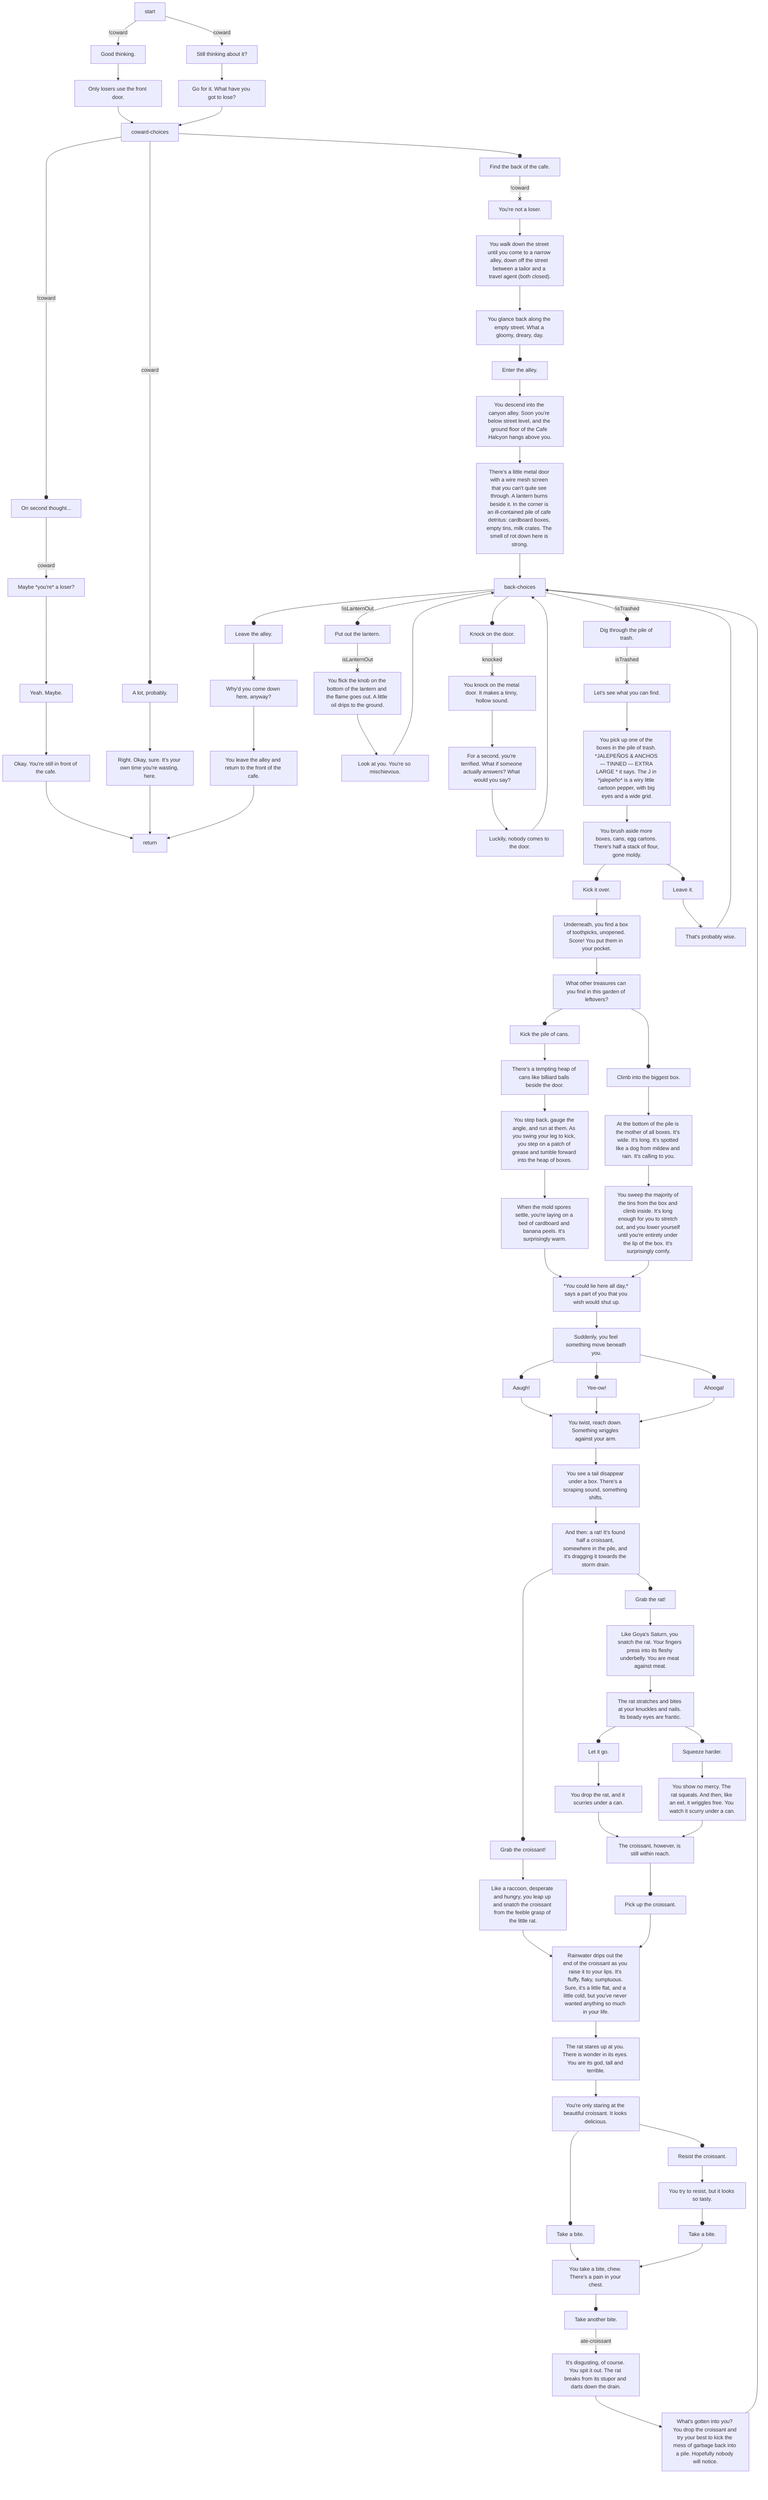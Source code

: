 flowchart TD
    
    start-- !coward --> go-around-back-i[Good thinking.]
    --> go-around-back-ii[Only losers use the front door.]
    --> coward-choices

    start -- coward --> coward1[Still thinking about it?] --> coward3[Go for it. What have you got to lose?] --> coward-choices

    coward-choices -- !coward --o continue0[On second thought...] -- coward --> coward0[Maybe *you're* a loser?] ---> coward[Yeah. Maybe.] --> coward2[Okay. You're still in front of the cafe.] --> return

    coward-choices -- coward --o continue2[A lot, probably.] --> coward4[Right. Okay, sure. It's your own time you're wasting, here.] --> return
    
    coward-choices 
    --o continue1[Find the back of the cafe.]
    -- !coward --x continue3[You're not a loser.]
    --> go-around-back-iv["You walk down the street until you come to a narrow alley, down off the street between a tailor and a travel agent (both closed)."]
    --> go-around-back-v[You glance back along the empty street. What a gloomy, dreary, day.] --o go-down[Enter the alley.]
    --> go-around-back-vi[You descend into the canyon alley. Soon you're below street level, and the ground floor of the Cafe Halcyon hangs above you.]
    --> go-around-back-vii[There's a little metal door with a wire mesh screen that you can't quite see through. A lantern burns beside it. In the corner is an ill-contained pile of cafe detritus: cardboard boxes, empty tins, milk crates. The smell of rot down here is strong.] --> back-choices

    back-choices --o knock[Knock on the door.]
    -- knocked --x go-around-back-vii-i-i[You knock on the metal door. It makes a tinny, hollow sound.] --> go-around-back-vii-i-ii[For a second, you're terrified. What if someone actually answers? What would you say?] --> go-around-back-vii-i-iii[Luckily, nobody comes to the door.] --> back-choices
    
    back-choices -- !isLanternOut --o go-around-back-vii-ii[Put out the lantern.] 
    -- isLanternOut --x go-around-back-vii-ii-i[You flick the knob on the bottom of the lantern and the flame goes out. A little oil drips to the ground.] 
    --> go-around-back-vii-ii-ii[Look at you. You're so mischievous.] --> back-choices

    back-choices 
    -- !isTrashed --o go-around-back-vii-iii[Dig through the pile of trash.] 
    -- isTrashed --x go-around-back-vii-iii-i0[Let's see what you can find.] 
    --> go-around-back-vii-iii-i[You pick up one of the boxes in the pile of trash. *JALEPEÑOS & ANCHOS — TINNED — EXTRA LARGE * it says. The J in *jalepeño* is a wiry little cartoon pepper, with big eyes and a wide grid.]
    --> go-around-back-vii-iii-ii[You brush aside more boxes, cans, egg cartons. There's half a stack of flour, gone moldy.]
    --o go-around-back-vii-iii-ii-i[Kick it over.]
    --> go-around-back-vii-iii-ii-i-i[Underneath, you find a box of toothpicks, unopened. Score! You put them in your pocket.]
    --> go-around-back-vii-iii-ii-i-ii[What other treasures can you find in this garden of leftovers?]

    %% kick cans
    go-around-back-vii-iii-ii-i-ii --o go-around-back-vii-iii-ii-i-ii-i[Kick the pile of cans.] --> go-around-back-vii-iii-ii-i-ii-i-i[There's a tempting heap of cans like billiard balls beside the door.] --> go-around-back-vii-iii-ii-i-ii-i-ii[You step back, gauge the angle, and run at them. As you swing your leg to kick, you step on a patch of grease and tumble forward into the heap of boxes.] --> go-around-back-vii-iii-ii-i-ii-i-iii[When the mold spores settle, you're laying on a bed of cardboard and banana peels. It's surprisingly warm.] --> go-around-back-vii-iii-ii-i-iii1

    %% climb in box
    go-around-back-vii-iii-ii-i-ii --o go-around-back-vii-iii-ii-i-ii-ii[Climb into the biggest box.] --> go-around-back-vii-iii-ii-i-ii-ii-i[At the bottom of the pile is the mother of all boxes. It's wide. It's long. It's spotted like a dog from mildew and rain. It's calling to you.] --> go-around-back-vii-iii-ii-i-ii-ii-ii[You sweep the majority of the tins from the box and climb inside. It's long enough for you to stretch out, and you lower yourself until you're entirely under the lip of the box. It's surprisingly comfy.] --> go-around-back-vii-iii-ii-i-iii1
    
    go-around-back-vii-iii-ii-i-iii1[*You could lie here all day,* says a part of you that you wish would shut up.] --> go-around-back-vii-iii-ii-i-iii[Suddenly, you feel something move beneath you.]
    
    %% exclaimations against wriggling
    go-around-back-vii-iii-ii-i-iii --o go-around-back-iii-ii-i-iii-i[Aaugh!] --> go-around-back-iii-ii-i-iv
    go-around-back-vii-iii-ii-i-iii --o go-around-back-iii-ii-i-iii-ii[Yee-ow!] --> go-around-back-iii-ii-i-iv
    go-around-back-vii-iii-ii-i-iii --o go-around-back-iii-ii-i-iii-iii[Ahooga!] --> go-around-back-iii-ii-i-iv
    
    %% croissant reveal
    go-around-back-iii-ii-i-iv[You twist, reach down. Something wriggles against your arm.] 
    --> go-around-back-iii-ii-i-v[You see a tail disappear under a box. There's a scraping sound, something shifts.] 
    --> go-around-back-iii-ii-i-vi[And then: a rat! It's found half a croissant, somewhere in the pile, and it's dragging it towards the storm drain.] 
    
    go-around-back-iii-ii-i-vi --o go-around-back-iii-ii-i-vii[Grab the croissant!] 
    --> go-around-back-iii-ii-i-viii[Like a raccoon, desperate and hungry, you leap up and snatch the croissant from the feeble grasp of the little rat.] --> go-around-back-iii-ii-i-ix

    go-around-back-iii-ii-i-vi --o go-around-back-iii-ii-iivii2[Grab the rat!]
    --> go-around-back-iii-ii-i-vii2[Like Goya's Saturn, you snatch the rat. Your fingers press into its fleshy underbelly. You are meat against meat.]
    --> go-around-back-iii-ii-i-vii3[The rat stratches and bites at your knuckles and nails. Its beady eyes are frantic.]
    
    go-around-back-iii-ii-i-vii3 --o go-around-back-iii-ii-i-vii4[Let it go.] 
    --> go-around-back-iii-ii-i-vii6[You drop the rat, and it scurries under a can.] 
    --> go-around-back-iii-ii-i-vii8
    
    go-around-back-iii-ii-i-vii3 --o go-around-back-iii-ii-i-vii5[Squeeze harder.] 
    --> go-around-back-iii-ii-i-vii7[You show no mercy. The rat squeals. And then, like an eel, it wriggles free. You watch it scurry under a can.] 
    --> go-around-back-iii-ii-i-vii8

    go-around-back-iii-ii-i-vii8[The croissant, however, is still within reach.]--o go-around-back-iii-ii-i-vii9[Pick up the croissant.] --> go-around-back-iii-ii-i-ix

    %% contemplate the croissant
    go-around-back-iii-ii-i-ix[Rainwater drips out the end of the croissant as you raise it to your lips. It's fluffy, flaky, sumptuous. Sure, it's a little flat, and a little cold, but you've never wanted anything so much in your life.] 
    --> go-around-back-iii-ii-i-x[The rat stares up at you. There is wonder in its eyes. You are its god, tall and terrible.] 
    --> go-around-back-iii-ii-i-xi-b[You're only staring at the beautiful croissant. It looks delicious.]
    
    %% illusion of choice
    go-around-back-iii-ii-i-xi-b --o go-around-back-iii-ii-i-viii-i[Take a bite.] --> go-around-back-iii-ii-i-xii
    go-around-back-iii-ii-i-xi-b --o go-around-back-iii-ii-i-viii-ii[Resist the croissant.] --> go-around-back-iii-ii-i-viii-iii[You try to resist, but it looks so tasty.] --o go-around-back-iii-ii-i-viii-iv[Take a bite.] --> go-around-back-iii-ii-i-xii

    go-around-back-iii-ii-i-xii[You take a bite, chew. There's a pain in your chest.] --o go-around-back-iii-ii-i-xii2[Take another bite.] -- ate-croissant --> go-around-back-iii-ii-i-xiii[It's disgusting, of course. You spit it out. The rat breaks from its stupor and darts down the drain.] --> go-around-back-iii-ii-i-xiv[What's gotten into you? You drop the croissant and try your best to kick the mess of garbage back into a pile. Hopefully nobody will notice.] --> back-choices
    
    %% no toothpicks for you
    go-around-back-vii-iii-ii --o go-around-back-vii-iii-ii-ii[Leave it.] --x go-around-back-vii-iii-ii-iii[That's probably wise.] --> back-choices

    %% leave alley
    back-choices --o go-around-back-vii-iv[Leave the alley.] --x go-around-back-vii-iv-i[Why'd you come down here, anyway?] --> go-around-back-vii-iv-ii[You leave the alley and return to the front of the cafe.] --> return
